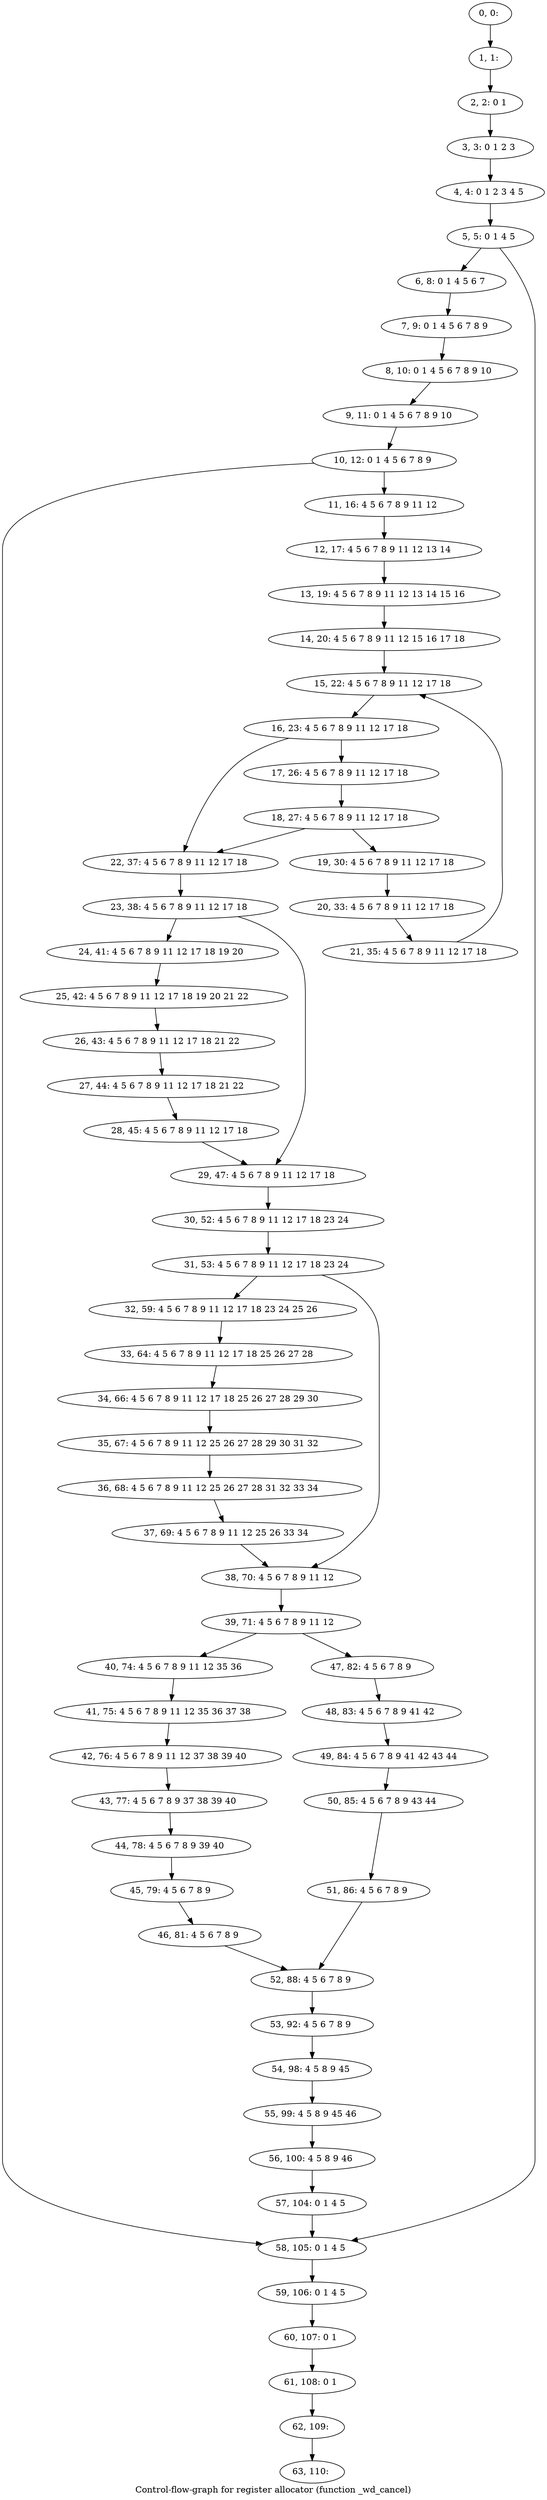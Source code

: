 digraph G {
graph [label="Control-flow-graph for register allocator (function _wd_cancel)"]
0[label="0, 0: "];
1[label="1, 1: "];
2[label="2, 2: 0 1 "];
3[label="3, 3: 0 1 2 3 "];
4[label="4, 4: 0 1 2 3 4 5 "];
5[label="5, 5: 0 1 4 5 "];
6[label="6, 8: 0 1 4 5 6 7 "];
7[label="7, 9: 0 1 4 5 6 7 8 9 "];
8[label="8, 10: 0 1 4 5 6 7 8 9 10 "];
9[label="9, 11: 0 1 4 5 6 7 8 9 10 "];
10[label="10, 12: 0 1 4 5 6 7 8 9 "];
11[label="11, 16: 4 5 6 7 8 9 11 12 "];
12[label="12, 17: 4 5 6 7 8 9 11 12 13 14 "];
13[label="13, 19: 4 5 6 7 8 9 11 12 13 14 15 16 "];
14[label="14, 20: 4 5 6 7 8 9 11 12 15 16 17 18 "];
15[label="15, 22: 4 5 6 7 8 9 11 12 17 18 "];
16[label="16, 23: 4 5 6 7 8 9 11 12 17 18 "];
17[label="17, 26: 4 5 6 7 8 9 11 12 17 18 "];
18[label="18, 27: 4 5 6 7 8 9 11 12 17 18 "];
19[label="19, 30: 4 5 6 7 8 9 11 12 17 18 "];
20[label="20, 33: 4 5 6 7 8 9 11 12 17 18 "];
21[label="21, 35: 4 5 6 7 8 9 11 12 17 18 "];
22[label="22, 37: 4 5 6 7 8 9 11 12 17 18 "];
23[label="23, 38: 4 5 6 7 8 9 11 12 17 18 "];
24[label="24, 41: 4 5 6 7 8 9 11 12 17 18 19 20 "];
25[label="25, 42: 4 5 6 7 8 9 11 12 17 18 19 20 21 22 "];
26[label="26, 43: 4 5 6 7 8 9 11 12 17 18 21 22 "];
27[label="27, 44: 4 5 6 7 8 9 11 12 17 18 21 22 "];
28[label="28, 45: 4 5 6 7 8 9 11 12 17 18 "];
29[label="29, 47: 4 5 6 7 8 9 11 12 17 18 "];
30[label="30, 52: 4 5 6 7 8 9 11 12 17 18 23 24 "];
31[label="31, 53: 4 5 6 7 8 9 11 12 17 18 23 24 "];
32[label="32, 59: 4 5 6 7 8 9 11 12 17 18 23 24 25 26 "];
33[label="33, 64: 4 5 6 7 8 9 11 12 17 18 25 26 27 28 "];
34[label="34, 66: 4 5 6 7 8 9 11 12 17 18 25 26 27 28 29 30 "];
35[label="35, 67: 4 5 6 7 8 9 11 12 25 26 27 28 29 30 31 32 "];
36[label="36, 68: 4 5 6 7 8 9 11 12 25 26 27 28 31 32 33 34 "];
37[label="37, 69: 4 5 6 7 8 9 11 12 25 26 33 34 "];
38[label="38, 70: 4 5 6 7 8 9 11 12 "];
39[label="39, 71: 4 5 6 7 8 9 11 12 "];
40[label="40, 74: 4 5 6 7 8 9 11 12 35 36 "];
41[label="41, 75: 4 5 6 7 8 9 11 12 35 36 37 38 "];
42[label="42, 76: 4 5 6 7 8 9 11 12 37 38 39 40 "];
43[label="43, 77: 4 5 6 7 8 9 37 38 39 40 "];
44[label="44, 78: 4 5 6 7 8 9 39 40 "];
45[label="45, 79: 4 5 6 7 8 9 "];
46[label="46, 81: 4 5 6 7 8 9 "];
47[label="47, 82: 4 5 6 7 8 9 "];
48[label="48, 83: 4 5 6 7 8 9 41 42 "];
49[label="49, 84: 4 5 6 7 8 9 41 42 43 44 "];
50[label="50, 85: 4 5 6 7 8 9 43 44 "];
51[label="51, 86: 4 5 6 7 8 9 "];
52[label="52, 88: 4 5 6 7 8 9 "];
53[label="53, 92: 4 5 6 7 8 9 "];
54[label="54, 98: 4 5 8 9 45 "];
55[label="55, 99: 4 5 8 9 45 46 "];
56[label="56, 100: 4 5 8 9 46 "];
57[label="57, 104: 0 1 4 5 "];
58[label="58, 105: 0 1 4 5 "];
59[label="59, 106: 0 1 4 5 "];
60[label="60, 107: 0 1 "];
61[label="61, 108: 0 1 "];
62[label="62, 109: "];
63[label="63, 110: "];
0->1 ;
1->2 ;
2->3 ;
3->4 ;
4->5 ;
5->6 ;
5->58 ;
6->7 ;
7->8 ;
8->9 ;
9->10 ;
10->11 ;
10->58 ;
11->12 ;
12->13 ;
13->14 ;
14->15 ;
15->16 ;
16->17 ;
16->22 ;
17->18 ;
18->19 ;
18->22 ;
19->20 ;
20->21 ;
21->15 ;
22->23 ;
23->24 ;
23->29 ;
24->25 ;
25->26 ;
26->27 ;
27->28 ;
28->29 ;
29->30 ;
30->31 ;
31->32 ;
31->38 ;
32->33 ;
33->34 ;
34->35 ;
35->36 ;
36->37 ;
37->38 ;
38->39 ;
39->40 ;
39->47 ;
40->41 ;
41->42 ;
42->43 ;
43->44 ;
44->45 ;
45->46 ;
46->52 ;
47->48 ;
48->49 ;
49->50 ;
50->51 ;
51->52 ;
52->53 ;
53->54 ;
54->55 ;
55->56 ;
56->57 ;
57->58 ;
58->59 ;
59->60 ;
60->61 ;
61->62 ;
62->63 ;
}
